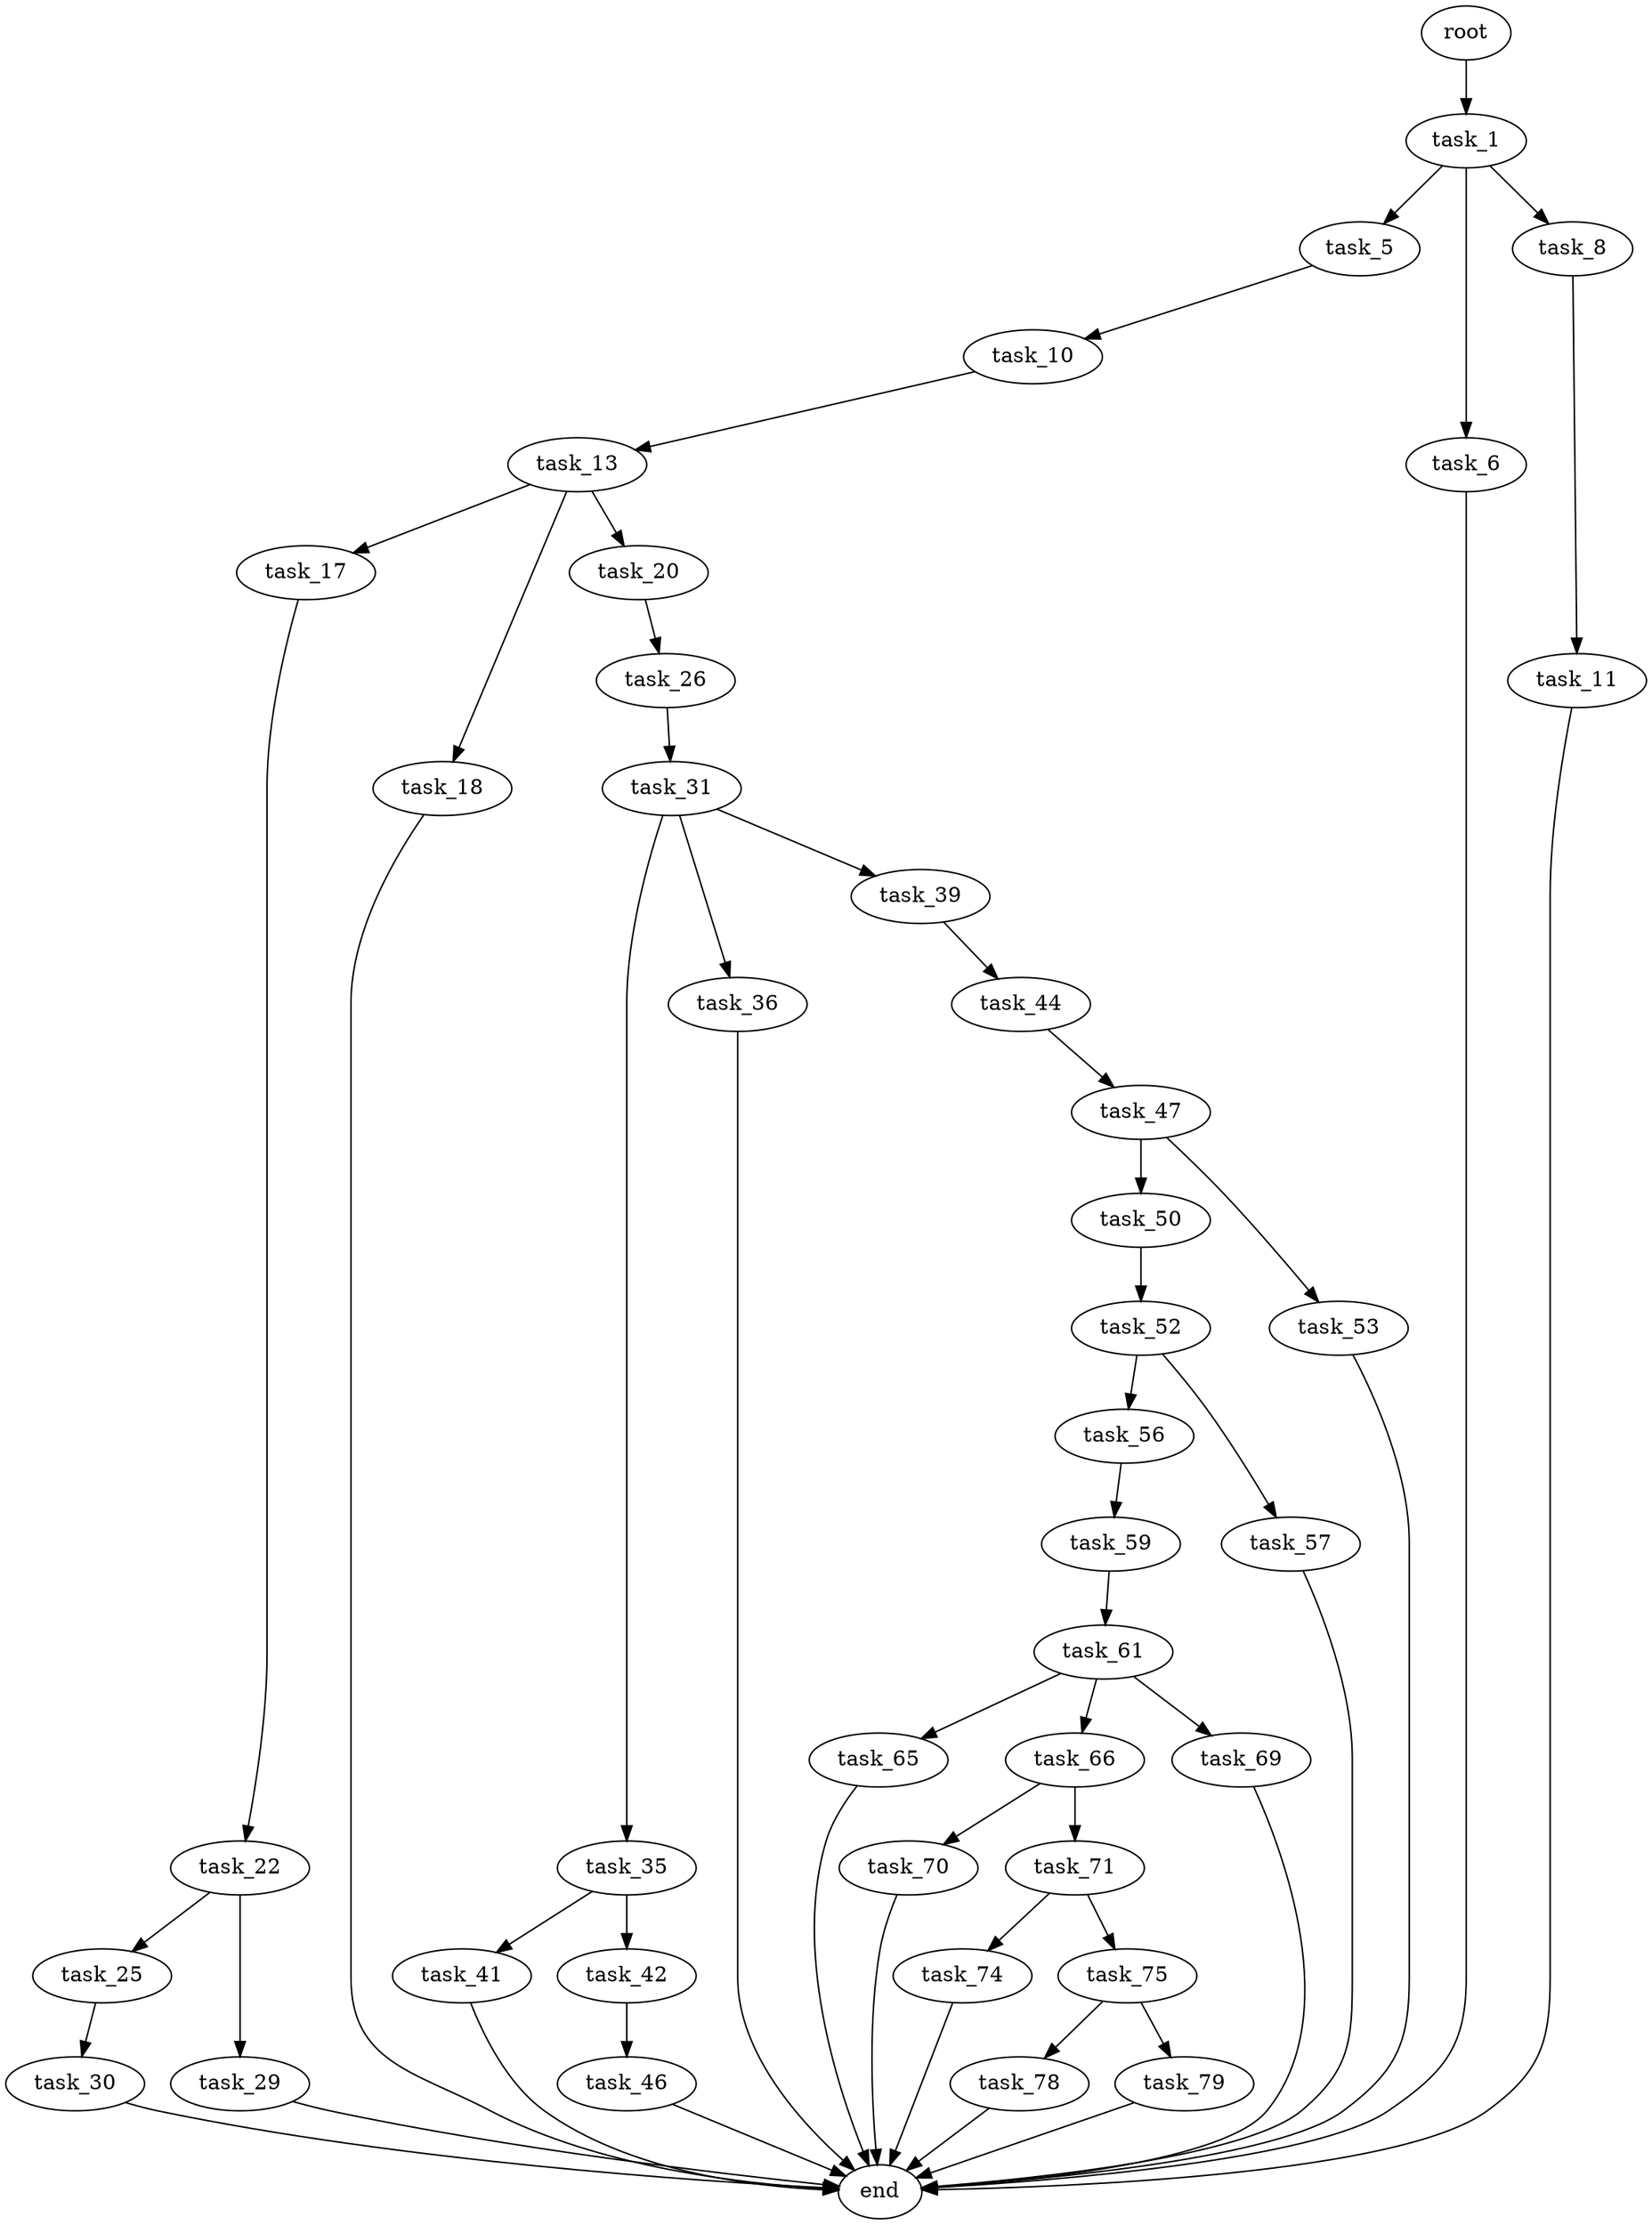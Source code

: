 digraph G {
  root [size="0.000000"];
  task_1 [size="28991029248.000000"];
  task_5 [size="202977501844.000000"];
  task_6 [size="1877747501.000000"];
  task_8 [size="4165332200.000000"];
  task_10 [size="549755813888.000000"];
  end [size="0.000000"];
  task_11 [size="3957347641.000000"];
  task_13 [size="56595865686.000000"];
  task_17 [size="1073741824000.000000"];
  task_18 [size="134217728000.000000"];
  task_20 [size="18658207785.000000"];
  task_22 [size="1073741824000.000000"];
  task_26 [size="1115346925.000000"];
  task_25 [size="8589934592.000000"];
  task_29 [size="97718016504.000000"];
  task_30 [size="368293445632.000000"];
  task_31 [size="32862240763.000000"];
  task_35 [size="368293445632.000000"];
  task_36 [size="549755813888.000000"];
  task_39 [size="336481031008.000000"];
  task_41 [size="126007412964.000000"];
  task_42 [size="14968835456.000000"];
  task_44 [size="1073741824000.000000"];
  task_46 [size="318003873.000000"];
  task_47 [size="368293445632.000000"];
  task_50 [size="416257596675.000000"];
  task_53 [size="50422308492.000000"];
  task_52 [size="368293445632.000000"];
  task_56 [size="183625744633.000000"];
  task_57 [size="134217728000.000000"];
  task_59 [size="402046085.000000"];
  task_61 [size="2932382558.000000"];
  task_65 [size="179646287880.000000"];
  task_66 [size="68719476736.000000"];
  task_69 [size="48079137761.000000"];
  task_70 [size="3818760790.000000"];
  task_71 [size="28991029248.000000"];
  task_74 [size="28991029248.000000"];
  task_75 [size="3778340527.000000"];
  task_78 [size="1330632114.000000"];
  task_79 [size="1337466669821.000000"];

  root -> task_1 [size="1.000000"];
  task_1 -> task_5 [size="75497472.000000"];
  task_1 -> task_6 [size="75497472.000000"];
  task_1 -> task_8 [size="75497472.000000"];
  task_5 -> task_10 [size="838860800.000000"];
  task_6 -> end [size="1.000000"];
  task_8 -> task_11 [size="134217728.000000"];
  task_10 -> task_13 [size="536870912.000000"];
  task_11 -> end [size="1.000000"];
  task_13 -> task_17 [size="75497472.000000"];
  task_13 -> task_18 [size="75497472.000000"];
  task_13 -> task_20 [size="75497472.000000"];
  task_17 -> task_22 [size="838860800.000000"];
  task_18 -> end [size="1.000000"];
  task_20 -> task_26 [size="33554432.000000"];
  task_22 -> task_25 [size="838860800.000000"];
  task_22 -> task_29 [size="838860800.000000"];
  task_26 -> task_31 [size="33554432.000000"];
  task_25 -> task_30 [size="33554432.000000"];
  task_29 -> end [size="1.000000"];
  task_30 -> end [size="1.000000"];
  task_31 -> task_35 [size="33554432.000000"];
  task_31 -> task_36 [size="33554432.000000"];
  task_31 -> task_39 [size="33554432.000000"];
  task_35 -> task_41 [size="411041792.000000"];
  task_35 -> task_42 [size="411041792.000000"];
  task_36 -> end [size="1.000000"];
  task_39 -> task_44 [size="679477248.000000"];
  task_41 -> end [size="1.000000"];
  task_42 -> task_46 [size="301989888.000000"];
  task_44 -> task_47 [size="838860800.000000"];
  task_46 -> end [size="1.000000"];
  task_47 -> task_50 [size="411041792.000000"];
  task_47 -> task_53 [size="411041792.000000"];
  task_50 -> task_52 [size="411041792.000000"];
  task_53 -> end [size="1.000000"];
  task_52 -> task_56 [size="411041792.000000"];
  task_52 -> task_57 [size="411041792.000000"];
  task_56 -> task_59 [size="301989888.000000"];
  task_57 -> end [size="1.000000"];
  task_59 -> task_61 [size="33554432.000000"];
  task_61 -> task_65 [size="75497472.000000"];
  task_61 -> task_66 [size="75497472.000000"];
  task_61 -> task_69 [size="75497472.000000"];
  task_65 -> end [size="1.000000"];
  task_66 -> task_70 [size="134217728.000000"];
  task_66 -> task_71 [size="134217728.000000"];
  task_69 -> end [size="1.000000"];
  task_70 -> end [size="1.000000"];
  task_71 -> task_74 [size="75497472.000000"];
  task_71 -> task_75 [size="75497472.000000"];
  task_74 -> end [size="1.000000"];
  task_75 -> task_78 [size="301989888.000000"];
  task_75 -> task_79 [size="301989888.000000"];
  task_78 -> end [size="1.000000"];
  task_79 -> end [size="1.000000"];
}
